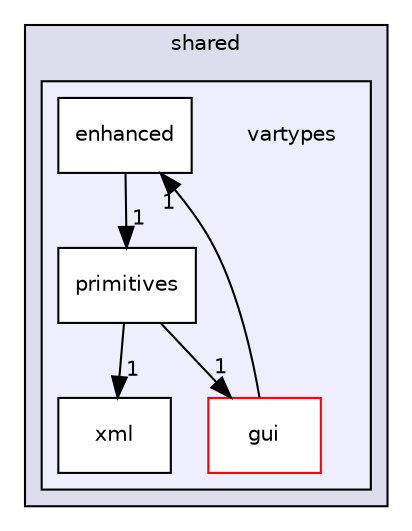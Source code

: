 digraph "ssl-vision/src/shared/vartypes" {
  compound=true
  node [ fontsize="10", fontname="Helvetica"];
  edge [ labelfontsize="10", labelfontname="Helvetica"];
  subgraph clusterdir_8c4c3cdfe414cdc54b23897da338c646 {
    graph [ bgcolor="#ddddee", pencolor="black", label="shared" fontname="Helvetica", fontsize="10", URL="dir_8c4c3cdfe414cdc54b23897da338c646.html"]
  subgraph clusterdir_25b428b3261c7de910dea312ae7155ee {
    graph [ bgcolor="#eeeeff", pencolor="black", label="" URL="dir_25b428b3261c7de910dea312ae7155ee.html"];
    dir_25b428b3261c7de910dea312ae7155ee [shape=plaintext label="vartypes"];
    dir_c142b03171ed140e750b8c5a57d24ea8 [shape=box label="enhanced" color="black" fillcolor="white" style="filled" URL="dir_c142b03171ed140e750b8c5a57d24ea8.html"];
    dir_e103aa55346def1c0e6c9803171f61bd [shape=box label="gui" color="red" fillcolor="white" style="filled" URL="dir_e103aa55346def1c0e6c9803171f61bd.html"];
    dir_39a81e9f0600f3abcbb9654beb1f6ac4 [shape=box label="primitives" color="black" fillcolor="white" style="filled" URL="dir_39a81e9f0600f3abcbb9654beb1f6ac4.html"];
    dir_d077de4524a6bfd100d06ba596a3d49e [shape=box label="xml" color="black" fillcolor="white" style="filled" URL="dir_d077de4524a6bfd100d06ba596a3d49e.html"];
  }
  }
  dir_c142b03171ed140e750b8c5a57d24ea8->dir_39a81e9f0600f3abcbb9654beb1f6ac4 [headlabel="1", labeldistance=1.5 headhref="dir_000076_000079.html"];
  dir_39a81e9f0600f3abcbb9654beb1f6ac4->dir_d077de4524a6bfd100d06ba596a3d49e [headlabel="1", labeldistance=1.5 headhref="dir_000079_000080.html"];
  dir_39a81e9f0600f3abcbb9654beb1f6ac4->dir_e103aa55346def1c0e6c9803171f61bd [headlabel="1", labeldistance=1.5 headhref="dir_000079_000077.html"];
  dir_e103aa55346def1c0e6c9803171f61bd->dir_c142b03171ed140e750b8c5a57d24ea8 [headlabel="1", labeldistance=1.5 headhref="dir_000077_000076.html"];
}
